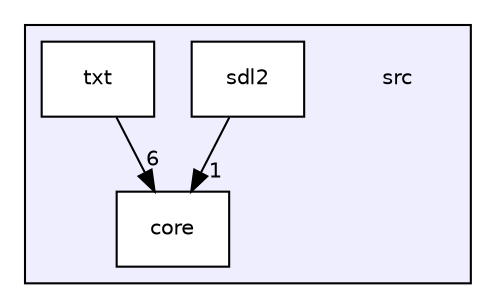 digraph "/home/alexia/Documents/Projet_LIFAP4/SoCarre/src" {
  compound=true
  node [ fontsize="10", fontname="Helvetica"];
  edge [ labelfontsize="10", labelfontname="Helvetica"];
  subgraph clusterdir_68267d1309a1af8e8297ef4c3efbcdba {
    graph [ bgcolor="#eeeeff", pencolor="black", label="" URL="dir_68267d1309a1af8e8297ef4c3efbcdba.html"];
    dir_68267d1309a1af8e8297ef4c3efbcdba [shape=plaintext label="src"];
    dir_aebb8dcc11953d78e620bbef0b9e2183 [shape=box label="core" color="black" fillcolor="white" style="filled" URL="dir_aebb8dcc11953d78e620bbef0b9e2183.html"];
    dir_8d1e9cce9dcfda87c581b5abec6517a4 [shape=box label="sdl2" color="black" fillcolor="white" style="filled" URL="dir_8d1e9cce9dcfda87c581b5abec6517a4.html"];
    dir_74d70b51b5aa2eb3cb5baf13d2756485 [shape=box label="txt" color="black" fillcolor="white" style="filled" URL="dir_74d70b51b5aa2eb3cb5baf13d2756485.html"];
  }
  dir_74d70b51b5aa2eb3cb5baf13d2756485->dir_aebb8dcc11953d78e620bbef0b9e2183 [headlabel="6", labeldistance=1.5 headhref="dir_000003_000001.html"];
  dir_8d1e9cce9dcfda87c581b5abec6517a4->dir_aebb8dcc11953d78e620bbef0b9e2183 [headlabel="1", labeldistance=1.5 headhref="dir_000002_000001.html"];
}
